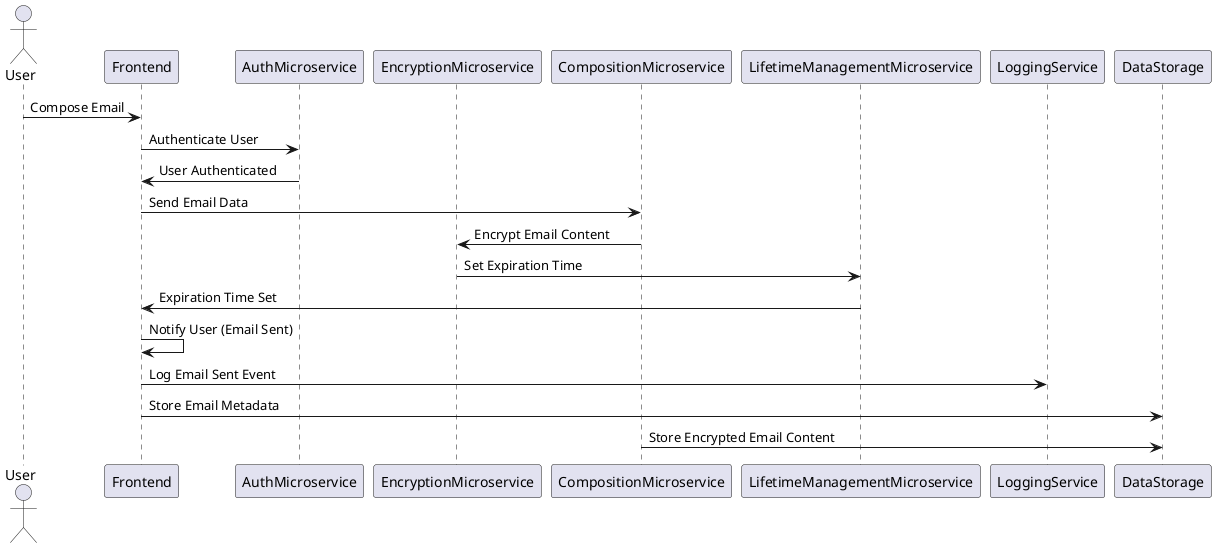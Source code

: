  @startuml
  actor User
  participant Frontend
  participant AuthMicroservice
  participant EncryptionMicroservice
  participant CompositionMicroservice
  participant LifetimeManagementMicroservice
  participant LoggingService
  participant DataStorage

  User -> Frontend: Compose Email
  Frontend -> AuthMicroservice: Authenticate User
  AuthMicroservice -> Frontend: User Authenticated
  Frontend -> CompositionMicroservice: Send Email Data
  CompositionMicroservice -> EncryptionMicroservice: Encrypt Email Content
  EncryptionMicroservice -> LifetimeManagementMicroservice: Set Expiration Time
  LifetimeManagementMicroservice -> Frontend: Expiration Time Set
  Frontend -> Frontend: Notify User (Email Sent)
  Frontend -> LoggingService: Log Email Sent Event
  Frontend -> DataStorage: Store Email Metadata
  CompositionMicroservice -> DataStorage: Store Encrypted Email Content
  @enduml
